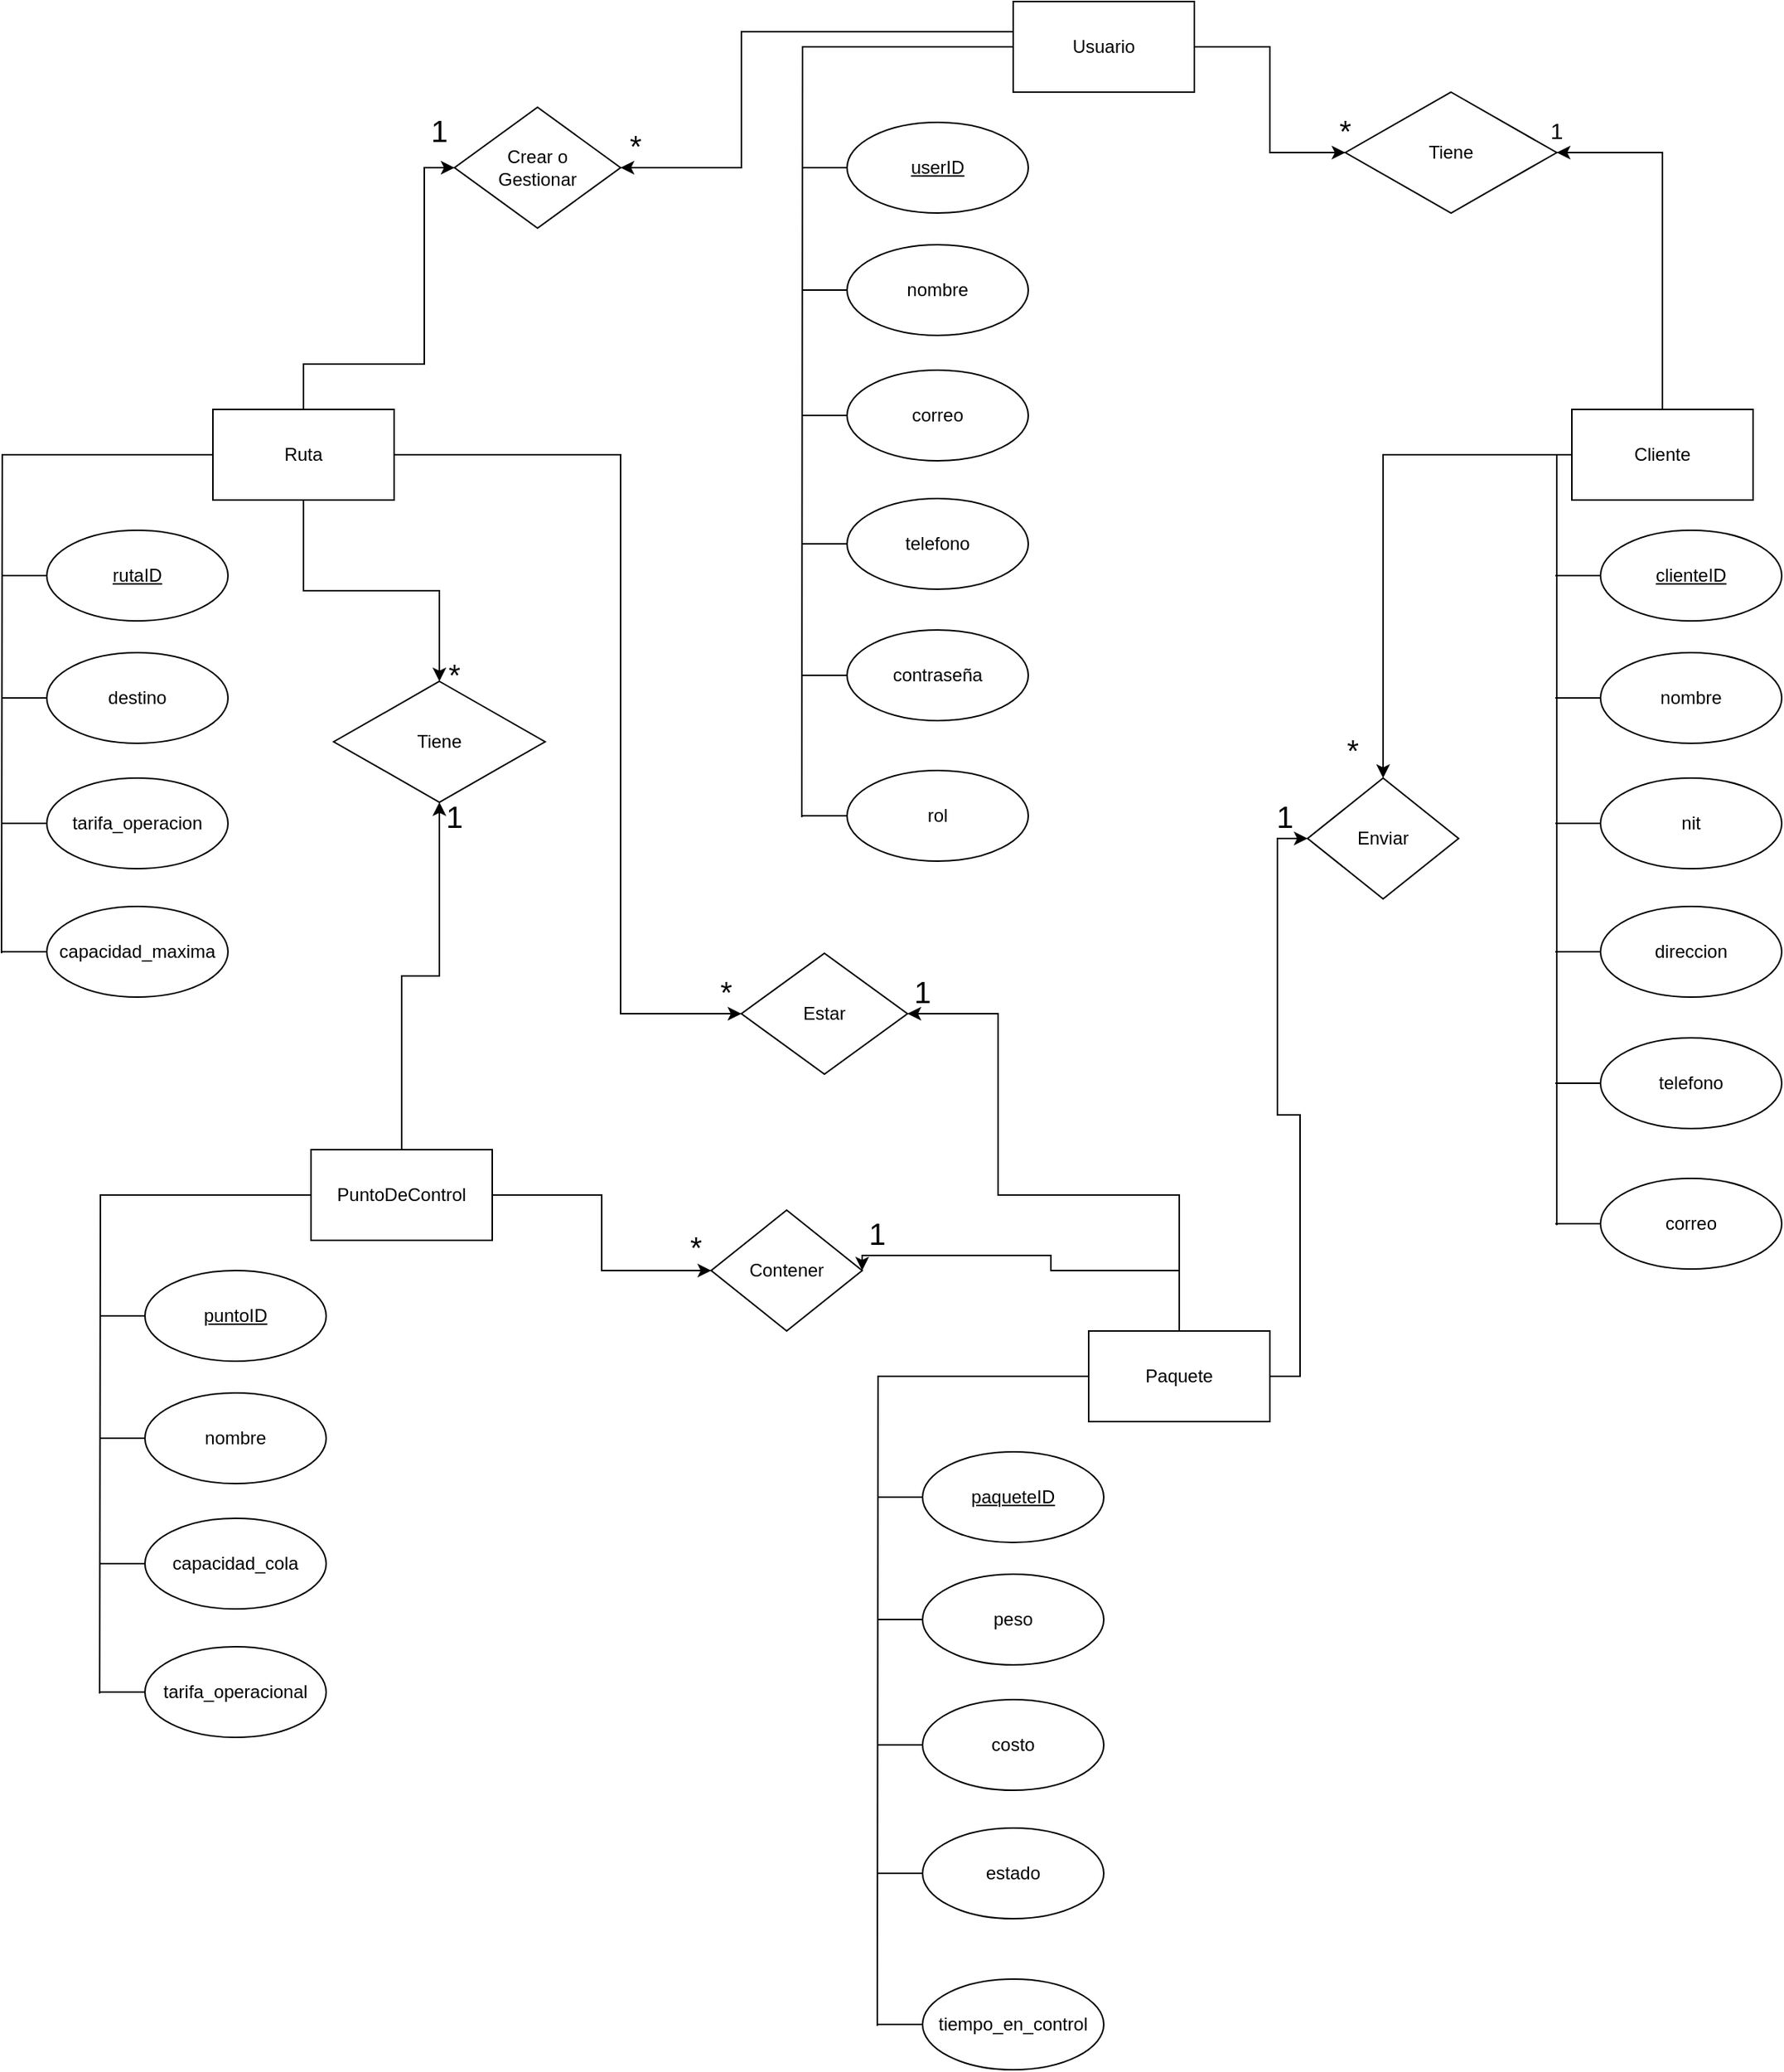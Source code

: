 <mxfile version="24.1.0" type="device">
  <diagram id="R2lEEEUBdFMjLlhIrx00" name="Page-1">
    <mxGraphModel dx="1874" dy="596" grid="1" gridSize="10" guides="1" tooltips="1" connect="1" arrows="1" fold="1" page="1" pageScale="1" pageWidth="850" pageHeight="1100" math="0" shadow="0" extFonts="Permanent Marker^https://fonts.googleapis.com/css?family=Permanent+Marker">
      <root>
        <mxCell id="0" />
        <mxCell id="1" parent="0" />
        <mxCell id="WPcTRsQgJdBZM3L3inyo-1" style="edgeStyle=orthogonalEdgeStyle;rounded=0;orthogonalLoop=1;jettySize=auto;html=1;endArrow=none;endFill=0;" parent="1" source="6vag_cMdmUYdiqcYTjWu-20" edge="1">
          <mxGeometry relative="1" as="geometry">
            <mxPoint x="40" y="610" as="targetPoint" />
          </mxGeometry>
        </mxCell>
        <mxCell id="WBcqXcJ5B3c2lwcDbMou-9" style="edgeStyle=orthogonalEdgeStyle;rounded=0;orthogonalLoop=1;jettySize=auto;html=1;" parent="1" source="6vag_cMdmUYdiqcYTjWu-20" target="WBcqXcJ5B3c2lwcDbMou-1" edge="1">
          <mxGeometry relative="1" as="geometry" />
        </mxCell>
        <mxCell id="WBcqXcJ5B3c2lwcDbMou-15" style="edgeStyle=orthogonalEdgeStyle;rounded=0;orthogonalLoop=1;jettySize=auto;html=1;entryX=1;entryY=0.5;entryDx=0;entryDy=0;" parent="1" source="6vag_cMdmUYdiqcYTjWu-20" target="WBcqXcJ5B3c2lwcDbMou-2" edge="1">
          <mxGeometry relative="1" as="geometry">
            <Array as="points">
              <mxPoint y="90" />
              <mxPoint y="180" />
            </Array>
          </mxGeometry>
        </mxCell>
        <mxCell id="6vag_cMdmUYdiqcYTjWu-20" value="Usuario" style="rounded=0;whiteSpace=wrap;html=1;" parent="1" vertex="1">
          <mxGeometry x="180" y="70" width="120" height="60" as="geometry" />
        </mxCell>
        <mxCell id="WPcTRsQgJdBZM3L3inyo-2" style="edgeStyle=orthogonalEdgeStyle;rounded=0;orthogonalLoop=1;jettySize=auto;html=1;endArrow=none;endFill=0;" parent="1" source="6vag_cMdmUYdiqcYTjWu-21" edge="1">
          <mxGeometry relative="1" as="geometry">
            <mxPoint x="40" y="180" as="targetPoint" />
          </mxGeometry>
        </mxCell>
        <mxCell id="6vag_cMdmUYdiqcYTjWu-21" value="&lt;u&gt;userID&lt;/u&gt;" style="ellipse;whiteSpace=wrap;html=1;" parent="1" vertex="1">
          <mxGeometry x="70" y="150" width="120" height="60" as="geometry" />
        </mxCell>
        <mxCell id="WPcTRsQgJdBZM3L3inyo-3" style="edgeStyle=orthogonalEdgeStyle;rounded=0;orthogonalLoop=1;jettySize=auto;html=1;endArrow=none;endFill=0;" parent="1" source="6vag_cMdmUYdiqcYTjWu-22" edge="1">
          <mxGeometry relative="1" as="geometry">
            <mxPoint x="40" y="261" as="targetPoint" />
          </mxGeometry>
        </mxCell>
        <mxCell id="6vag_cMdmUYdiqcYTjWu-22" value="nombre" style="ellipse;whiteSpace=wrap;html=1;" parent="1" vertex="1">
          <mxGeometry x="70" y="231" width="120" height="60" as="geometry" />
        </mxCell>
        <mxCell id="WPcTRsQgJdBZM3L3inyo-4" style="edgeStyle=orthogonalEdgeStyle;rounded=0;orthogonalLoop=1;jettySize=auto;html=1;endArrow=none;endFill=0;" parent="1" source="6vag_cMdmUYdiqcYTjWu-23" edge="1">
          <mxGeometry relative="1" as="geometry">
            <mxPoint x="40" y="344" as="targetPoint" />
          </mxGeometry>
        </mxCell>
        <mxCell id="6vag_cMdmUYdiqcYTjWu-23" value="correo" style="ellipse;whiteSpace=wrap;html=1;" parent="1" vertex="1">
          <mxGeometry x="70" y="314" width="120" height="60" as="geometry" />
        </mxCell>
        <mxCell id="WPcTRsQgJdBZM3L3inyo-5" style="edgeStyle=orthogonalEdgeStyle;rounded=0;orthogonalLoop=1;jettySize=auto;html=1;endArrow=none;endFill=0;" parent="1" source="6vag_cMdmUYdiqcYTjWu-24" edge="1">
          <mxGeometry relative="1" as="geometry">
            <mxPoint x="40" y="429" as="targetPoint" />
          </mxGeometry>
        </mxCell>
        <mxCell id="6vag_cMdmUYdiqcYTjWu-24" value="telefono" style="ellipse;whiteSpace=wrap;html=1;" parent="1" vertex="1">
          <mxGeometry x="70" y="399" width="120" height="60" as="geometry" />
        </mxCell>
        <mxCell id="WPcTRsQgJdBZM3L3inyo-6" style="edgeStyle=orthogonalEdgeStyle;rounded=0;orthogonalLoop=1;jettySize=auto;html=1;endArrow=none;endFill=0;" parent="1" source="6vag_cMdmUYdiqcYTjWu-25" edge="1">
          <mxGeometry relative="1" as="geometry">
            <mxPoint x="40" y="516" as="targetPoint" />
          </mxGeometry>
        </mxCell>
        <mxCell id="6vag_cMdmUYdiqcYTjWu-25" value="contraseña" style="ellipse;whiteSpace=wrap;html=1;" parent="1" vertex="1">
          <mxGeometry x="70" y="486" width="120" height="60" as="geometry" />
        </mxCell>
        <mxCell id="WPcTRsQgJdBZM3L3inyo-7" style="edgeStyle=orthogonalEdgeStyle;rounded=0;orthogonalLoop=1;jettySize=auto;html=1;endArrow=none;endFill=0;" parent="1" source="6vag_cMdmUYdiqcYTjWu-26" edge="1">
          <mxGeometry relative="1" as="geometry">
            <mxPoint x="40" y="609" as="targetPoint" />
          </mxGeometry>
        </mxCell>
        <mxCell id="6vag_cMdmUYdiqcYTjWu-26" value="rol" style="ellipse;whiteSpace=wrap;html=1;" parent="1" vertex="1">
          <mxGeometry x="70" y="579" width="120" height="60" as="geometry" />
        </mxCell>
        <mxCell id="WBcqXcJ5B3c2lwcDbMou-10" style="edgeStyle=orthogonalEdgeStyle;rounded=0;orthogonalLoop=1;jettySize=auto;html=1;entryX=0.5;entryY=0;entryDx=0;entryDy=0;startArrow=classic;startFill=1;endArrow=none;endFill=0;" parent="1" source="WBcqXcJ5B3c2lwcDbMou-1" target="WPcTRsQgJdBZM3L3inyo-9" edge="1">
          <mxGeometry relative="1" as="geometry" />
        </mxCell>
        <mxCell id="WBcqXcJ5B3c2lwcDbMou-1" value="Tiene" style="rhombus;whiteSpace=wrap;html=1;" parent="1" vertex="1">
          <mxGeometry x="400" y="130" width="140" height="80" as="geometry" />
        </mxCell>
        <mxCell id="WBcqXcJ5B3c2lwcDbMou-2" value="Crear o&lt;br&gt;Gestionar" style="rhombus;whiteSpace=wrap;html=1;" parent="1" vertex="1">
          <mxGeometry x="-190" y="140" width="110" height="80" as="geometry" />
        </mxCell>
        <mxCell id="WBcqXcJ5B3c2lwcDbMou-3" value="Tiene" style="rhombus;whiteSpace=wrap;html=1;" parent="1" vertex="1">
          <mxGeometry x="-270" y="520" width="140" height="80" as="geometry" />
        </mxCell>
        <mxCell id="WBcqXcJ5B3c2lwcDbMou-4" value="Contener" style="rhombus;whiteSpace=wrap;html=1;" parent="1" vertex="1">
          <mxGeometry x="-20" y="870" width="100" height="80" as="geometry" />
        </mxCell>
        <mxCell id="WBcqXcJ5B3c2lwcDbMou-5" value="Estar" style="rhombus;whiteSpace=wrap;html=1;" parent="1" vertex="1">
          <mxGeometry y="700" width="110" height="80" as="geometry" />
        </mxCell>
        <mxCell id="WBcqXcJ5B3c2lwcDbMou-8" value="" style="group" parent="1" vertex="1" connectable="0">
          <mxGeometry x="410" y="340" width="260" height="569" as="geometry" />
        </mxCell>
        <mxCell id="WPcTRsQgJdBZM3L3inyo-8" style="edgeStyle=orthogonalEdgeStyle;rounded=0;orthogonalLoop=1;jettySize=auto;html=1;endArrow=none;endFill=0;" parent="WBcqXcJ5B3c2lwcDbMou-8" source="WPcTRsQgJdBZM3L3inyo-9" edge="1">
          <mxGeometry relative="1" as="geometry">
            <mxPoint x="130" y="540" as="targetPoint" />
            <Array as="points">
              <mxPoint x="130" y="30" />
              <mxPoint x="130" y="540" />
            </Array>
          </mxGeometry>
        </mxCell>
        <mxCell id="WBcqXcJ5B3c2lwcDbMou-44" style="edgeStyle=orthogonalEdgeStyle;rounded=0;orthogonalLoop=1;jettySize=auto;html=1;entryX=0.5;entryY=0;entryDx=0;entryDy=0;" parent="WBcqXcJ5B3c2lwcDbMou-8" source="WPcTRsQgJdBZM3L3inyo-9" target="WBcqXcJ5B3c2lwcDbMou-6" edge="1">
          <mxGeometry relative="1" as="geometry" />
        </mxCell>
        <mxCell id="WPcTRsQgJdBZM3L3inyo-9" value="Cliente" style="rounded=0;whiteSpace=wrap;html=1;" parent="WBcqXcJ5B3c2lwcDbMou-8" vertex="1">
          <mxGeometry x="140" width="120" height="60" as="geometry" />
        </mxCell>
        <mxCell id="WPcTRsQgJdBZM3L3inyo-10" style="edgeStyle=orthogonalEdgeStyle;rounded=0;orthogonalLoop=1;jettySize=auto;html=1;endArrow=none;endFill=0;" parent="WBcqXcJ5B3c2lwcDbMou-8" source="WPcTRsQgJdBZM3L3inyo-11" edge="1">
          <mxGeometry relative="1" as="geometry">
            <mxPoint x="129" y="110" as="targetPoint" />
          </mxGeometry>
        </mxCell>
        <mxCell id="WPcTRsQgJdBZM3L3inyo-11" value="&lt;u&gt;clienteID&lt;/u&gt;" style="ellipse;whiteSpace=wrap;html=1;" parent="WBcqXcJ5B3c2lwcDbMou-8" vertex="1">
          <mxGeometry x="159" y="80" width="120" height="60" as="geometry" />
        </mxCell>
        <mxCell id="WPcTRsQgJdBZM3L3inyo-12" style="edgeStyle=orthogonalEdgeStyle;rounded=0;orthogonalLoop=1;jettySize=auto;html=1;endArrow=none;endFill=0;" parent="WBcqXcJ5B3c2lwcDbMou-8" source="WPcTRsQgJdBZM3L3inyo-13" edge="1">
          <mxGeometry relative="1" as="geometry">
            <mxPoint x="129" y="191" as="targetPoint" />
          </mxGeometry>
        </mxCell>
        <mxCell id="WPcTRsQgJdBZM3L3inyo-13" value="nombre" style="ellipse;whiteSpace=wrap;html=1;" parent="WBcqXcJ5B3c2lwcDbMou-8" vertex="1">
          <mxGeometry x="159" y="161" width="120" height="60" as="geometry" />
        </mxCell>
        <mxCell id="WPcTRsQgJdBZM3L3inyo-14" style="edgeStyle=orthogonalEdgeStyle;rounded=0;orthogonalLoop=1;jettySize=auto;html=1;endArrow=none;endFill=0;" parent="WBcqXcJ5B3c2lwcDbMou-8" source="WPcTRsQgJdBZM3L3inyo-15" edge="1">
          <mxGeometry relative="1" as="geometry">
            <mxPoint x="129" y="274" as="targetPoint" />
          </mxGeometry>
        </mxCell>
        <mxCell id="WPcTRsQgJdBZM3L3inyo-15" value="nit" style="ellipse;whiteSpace=wrap;html=1;" parent="WBcqXcJ5B3c2lwcDbMou-8" vertex="1">
          <mxGeometry x="159" y="244" width="120" height="60" as="geometry" />
        </mxCell>
        <mxCell id="WPcTRsQgJdBZM3L3inyo-16" style="edgeStyle=orthogonalEdgeStyle;rounded=0;orthogonalLoop=1;jettySize=auto;html=1;endArrow=none;endFill=0;" parent="WBcqXcJ5B3c2lwcDbMou-8" source="WPcTRsQgJdBZM3L3inyo-17" edge="1">
          <mxGeometry relative="1" as="geometry">
            <mxPoint x="129" y="359" as="targetPoint" />
          </mxGeometry>
        </mxCell>
        <mxCell id="WPcTRsQgJdBZM3L3inyo-17" value="direccion" style="ellipse;whiteSpace=wrap;html=1;" parent="WBcqXcJ5B3c2lwcDbMou-8" vertex="1">
          <mxGeometry x="159" y="329" width="120" height="60" as="geometry" />
        </mxCell>
        <mxCell id="WPcTRsQgJdBZM3L3inyo-18" style="edgeStyle=orthogonalEdgeStyle;rounded=0;orthogonalLoop=1;jettySize=auto;html=1;endArrow=none;endFill=0;" parent="WBcqXcJ5B3c2lwcDbMou-8" source="WPcTRsQgJdBZM3L3inyo-19" edge="1">
          <mxGeometry relative="1" as="geometry">
            <mxPoint x="129" y="446" as="targetPoint" />
          </mxGeometry>
        </mxCell>
        <mxCell id="WPcTRsQgJdBZM3L3inyo-19" value="telefono" style="ellipse;whiteSpace=wrap;html=1;" parent="WBcqXcJ5B3c2lwcDbMou-8" vertex="1">
          <mxGeometry x="159" y="416" width="120" height="60" as="geometry" />
        </mxCell>
        <mxCell id="WPcTRsQgJdBZM3L3inyo-20" style="edgeStyle=orthogonalEdgeStyle;rounded=0;orthogonalLoop=1;jettySize=auto;html=1;endArrow=none;endFill=0;" parent="WBcqXcJ5B3c2lwcDbMou-8" source="WPcTRsQgJdBZM3L3inyo-21" edge="1">
          <mxGeometry relative="1" as="geometry">
            <mxPoint x="129" y="539" as="targetPoint" />
          </mxGeometry>
        </mxCell>
        <mxCell id="WPcTRsQgJdBZM3L3inyo-21" value="correo" style="ellipse;whiteSpace=wrap;html=1;" parent="WBcqXcJ5B3c2lwcDbMou-8" vertex="1">
          <mxGeometry x="159" y="509" width="120" height="60" as="geometry" />
        </mxCell>
        <mxCell id="WBcqXcJ5B3c2lwcDbMou-6" value="Enviar" style="rhombus;whiteSpace=wrap;html=1;" parent="WBcqXcJ5B3c2lwcDbMou-8" vertex="1">
          <mxGeometry x="-35" y="244" width="100" height="80" as="geometry" />
        </mxCell>
        <mxCell id="WBcqXcJ5B3c2lwcDbMou-46" value="*" style="text;html=1;align=center;verticalAlign=middle;whiteSpace=wrap;rounded=0;fontSize=20;" parent="WBcqXcJ5B3c2lwcDbMou-8" vertex="1">
          <mxGeometry x="-35" y="210" width="60" height="30" as="geometry" />
        </mxCell>
        <mxCell id="WBcqXcJ5B3c2lwcDbMou-11" value="*" style="text;html=1;align=center;verticalAlign=middle;whiteSpace=wrap;rounded=0;fontSize=20;" parent="1" vertex="1">
          <mxGeometry x="370" y="140" width="60" height="30" as="geometry" />
        </mxCell>
        <mxCell id="WBcqXcJ5B3c2lwcDbMou-12" value="1" style="text;html=1;align=center;verticalAlign=middle;whiteSpace=wrap;rounded=0;fontSize=15;" parent="1" vertex="1">
          <mxGeometry x="510" y="140" width="60" height="30" as="geometry" />
        </mxCell>
        <mxCell id="WBcqXcJ5B3c2lwcDbMou-14" value="" style="group" parent="1" vertex="1" connectable="0">
          <mxGeometry x="-490" y="340" width="260" height="389" as="geometry" />
        </mxCell>
        <mxCell id="WPcTRsQgJdBZM3L3inyo-22" style="edgeStyle=orthogonalEdgeStyle;rounded=0;orthogonalLoop=1;jettySize=auto;html=1;endArrow=none;endFill=0;" parent="WBcqXcJ5B3c2lwcDbMou-14" source="WPcTRsQgJdBZM3L3inyo-23" edge="1">
          <mxGeometry relative="1" as="geometry">
            <mxPoint y="360" as="targetPoint" />
          </mxGeometry>
        </mxCell>
        <mxCell id="WPcTRsQgJdBZM3L3inyo-23" value="Ruta" style="rounded=0;whiteSpace=wrap;html=1;" parent="WBcqXcJ5B3c2lwcDbMou-14" vertex="1">
          <mxGeometry x="140" width="120" height="60" as="geometry" />
        </mxCell>
        <mxCell id="WPcTRsQgJdBZM3L3inyo-24" style="edgeStyle=orthogonalEdgeStyle;rounded=0;orthogonalLoop=1;jettySize=auto;html=1;endArrow=none;endFill=0;" parent="WBcqXcJ5B3c2lwcDbMou-14" source="WPcTRsQgJdBZM3L3inyo-25" edge="1">
          <mxGeometry relative="1" as="geometry">
            <mxPoint y="110" as="targetPoint" />
          </mxGeometry>
        </mxCell>
        <mxCell id="WPcTRsQgJdBZM3L3inyo-25" value="&lt;u&gt;rutaID&lt;/u&gt;" style="ellipse;whiteSpace=wrap;html=1;" parent="WBcqXcJ5B3c2lwcDbMou-14" vertex="1">
          <mxGeometry x="30" y="80" width="120" height="60" as="geometry" />
        </mxCell>
        <mxCell id="WPcTRsQgJdBZM3L3inyo-26" style="edgeStyle=orthogonalEdgeStyle;rounded=0;orthogonalLoop=1;jettySize=auto;html=1;endArrow=none;endFill=0;" parent="WBcqXcJ5B3c2lwcDbMou-14" source="WPcTRsQgJdBZM3L3inyo-27" edge="1">
          <mxGeometry relative="1" as="geometry">
            <mxPoint y="191" as="targetPoint" />
          </mxGeometry>
        </mxCell>
        <mxCell id="WPcTRsQgJdBZM3L3inyo-27" value="destino" style="ellipse;whiteSpace=wrap;html=1;" parent="WBcqXcJ5B3c2lwcDbMou-14" vertex="1">
          <mxGeometry x="30" y="161" width="120" height="60" as="geometry" />
        </mxCell>
        <mxCell id="WPcTRsQgJdBZM3L3inyo-28" style="edgeStyle=orthogonalEdgeStyle;rounded=0;orthogonalLoop=1;jettySize=auto;html=1;endArrow=none;endFill=0;" parent="WBcqXcJ5B3c2lwcDbMou-14" source="WPcTRsQgJdBZM3L3inyo-29" edge="1">
          <mxGeometry relative="1" as="geometry">
            <mxPoint y="274" as="targetPoint" />
          </mxGeometry>
        </mxCell>
        <mxCell id="WPcTRsQgJdBZM3L3inyo-29" value="tarifa_operacion" style="ellipse;whiteSpace=wrap;html=1;" parent="WBcqXcJ5B3c2lwcDbMou-14" vertex="1">
          <mxGeometry x="30" y="244" width="120" height="60" as="geometry" />
        </mxCell>
        <mxCell id="WPcTRsQgJdBZM3L3inyo-30" style="edgeStyle=orthogonalEdgeStyle;rounded=0;orthogonalLoop=1;jettySize=auto;html=1;endArrow=none;endFill=0;" parent="WBcqXcJ5B3c2lwcDbMou-14" source="WPcTRsQgJdBZM3L3inyo-31" edge="1">
          <mxGeometry relative="1" as="geometry">
            <mxPoint y="359" as="targetPoint" />
          </mxGeometry>
        </mxCell>
        <mxCell id="WPcTRsQgJdBZM3L3inyo-31" value="capacidad_maxima" style="ellipse;whiteSpace=wrap;html=1;" parent="WBcqXcJ5B3c2lwcDbMou-14" vertex="1">
          <mxGeometry x="30" y="329" width="120" height="60" as="geometry" />
        </mxCell>
        <mxCell id="WBcqXcJ5B3c2lwcDbMou-17" style="edgeStyle=orthogonalEdgeStyle;rounded=0;orthogonalLoop=1;jettySize=auto;html=1;entryX=0;entryY=0.5;entryDx=0;entryDy=0;" parent="1" source="WPcTRsQgJdBZM3L3inyo-23" target="WBcqXcJ5B3c2lwcDbMou-2" edge="1">
          <mxGeometry relative="1" as="geometry">
            <Array as="points">
              <mxPoint x="-290" y="310" />
              <mxPoint x="-210" y="310" />
              <mxPoint x="-210" y="180" />
            </Array>
          </mxGeometry>
        </mxCell>
        <mxCell id="WBcqXcJ5B3c2lwcDbMou-18" value="*" style="text;html=1;align=center;verticalAlign=middle;whiteSpace=wrap;rounded=0;fontSize=20;" parent="1" vertex="1">
          <mxGeometry x="-100" y="150" width="60" height="30" as="geometry" />
        </mxCell>
        <mxCell id="WBcqXcJ5B3c2lwcDbMou-21" value="1" style="text;html=1;align=center;verticalAlign=middle;whiteSpace=wrap;rounded=0;fontSize=20;" parent="1" vertex="1">
          <mxGeometry x="-230" y="140" width="60" height="30" as="geometry" />
        </mxCell>
        <mxCell id="WBcqXcJ5B3c2lwcDbMou-22" value="" style="group" parent="1" vertex="1" connectable="0">
          <mxGeometry x="-425" y="830" width="260" height="389" as="geometry" />
        </mxCell>
        <mxCell id="WPcTRsQgJdBZM3L3inyo-36" style="edgeStyle=orthogonalEdgeStyle;rounded=0;orthogonalLoop=1;jettySize=auto;html=1;endArrow=none;endFill=0;" parent="WBcqXcJ5B3c2lwcDbMou-22" source="WPcTRsQgJdBZM3L3inyo-37" edge="1">
          <mxGeometry relative="1" as="geometry">
            <mxPoint y="360" as="targetPoint" />
          </mxGeometry>
        </mxCell>
        <mxCell id="WPcTRsQgJdBZM3L3inyo-37" value="PuntoDeControl" style="rounded=0;whiteSpace=wrap;html=1;" parent="WBcqXcJ5B3c2lwcDbMou-22" vertex="1">
          <mxGeometry x="140" width="120" height="60" as="geometry" />
        </mxCell>
        <mxCell id="WPcTRsQgJdBZM3L3inyo-38" style="edgeStyle=orthogonalEdgeStyle;rounded=0;orthogonalLoop=1;jettySize=auto;html=1;endArrow=none;endFill=0;" parent="WBcqXcJ5B3c2lwcDbMou-22" source="WPcTRsQgJdBZM3L3inyo-39" edge="1">
          <mxGeometry relative="1" as="geometry">
            <mxPoint y="110" as="targetPoint" />
          </mxGeometry>
        </mxCell>
        <mxCell id="WPcTRsQgJdBZM3L3inyo-39" value="&lt;u&gt;puntoID&lt;/u&gt;" style="ellipse;whiteSpace=wrap;html=1;" parent="WBcqXcJ5B3c2lwcDbMou-22" vertex="1">
          <mxGeometry x="30" y="80" width="120" height="60" as="geometry" />
        </mxCell>
        <mxCell id="WPcTRsQgJdBZM3L3inyo-40" style="edgeStyle=orthogonalEdgeStyle;rounded=0;orthogonalLoop=1;jettySize=auto;html=1;endArrow=none;endFill=0;" parent="WBcqXcJ5B3c2lwcDbMou-22" source="WPcTRsQgJdBZM3L3inyo-41" edge="1">
          <mxGeometry relative="1" as="geometry">
            <mxPoint y="191" as="targetPoint" />
          </mxGeometry>
        </mxCell>
        <mxCell id="WPcTRsQgJdBZM3L3inyo-41" value="nombre" style="ellipse;whiteSpace=wrap;html=1;" parent="WBcqXcJ5B3c2lwcDbMou-22" vertex="1">
          <mxGeometry x="30" y="161" width="120" height="60" as="geometry" />
        </mxCell>
        <mxCell id="WPcTRsQgJdBZM3L3inyo-42" style="edgeStyle=orthogonalEdgeStyle;rounded=0;orthogonalLoop=1;jettySize=auto;html=1;endArrow=none;endFill=0;" parent="WBcqXcJ5B3c2lwcDbMou-22" source="WPcTRsQgJdBZM3L3inyo-43" edge="1">
          <mxGeometry relative="1" as="geometry">
            <mxPoint y="274" as="targetPoint" />
          </mxGeometry>
        </mxCell>
        <mxCell id="WPcTRsQgJdBZM3L3inyo-43" value="capacidad_cola" style="ellipse;whiteSpace=wrap;html=1;" parent="WBcqXcJ5B3c2lwcDbMou-22" vertex="1">
          <mxGeometry x="30" y="244" width="120" height="60" as="geometry" />
        </mxCell>
        <mxCell id="WPcTRsQgJdBZM3L3inyo-44" style="edgeStyle=orthogonalEdgeStyle;rounded=0;orthogonalLoop=1;jettySize=auto;html=1;endArrow=none;endFill=0;" parent="WBcqXcJ5B3c2lwcDbMou-22" source="WPcTRsQgJdBZM3L3inyo-45" edge="1">
          <mxGeometry relative="1" as="geometry">
            <mxPoint y="359" as="targetPoint" />
          </mxGeometry>
        </mxCell>
        <mxCell id="WPcTRsQgJdBZM3L3inyo-45" value="tarifa_operacional" style="ellipse;whiteSpace=wrap;html=1;" parent="WBcqXcJ5B3c2lwcDbMou-22" vertex="1">
          <mxGeometry x="30" y="329" width="120" height="60" as="geometry" />
        </mxCell>
        <mxCell id="WBcqXcJ5B3c2lwcDbMou-35" style="edgeStyle=orthogonalEdgeStyle;rounded=0;orthogonalLoop=1;jettySize=auto;html=1;entryX=0.5;entryY=0;entryDx=0;entryDy=0;" parent="1" source="WPcTRsQgJdBZM3L3inyo-23" target="WBcqXcJ5B3c2lwcDbMou-3" edge="1">
          <mxGeometry relative="1" as="geometry" />
        </mxCell>
        <mxCell id="WBcqXcJ5B3c2lwcDbMou-36" style="edgeStyle=orthogonalEdgeStyle;rounded=0;orthogonalLoop=1;jettySize=auto;html=1;" parent="1" source="WPcTRsQgJdBZM3L3inyo-37" target="WBcqXcJ5B3c2lwcDbMou-3" edge="1">
          <mxGeometry relative="1" as="geometry" />
        </mxCell>
        <mxCell id="WBcqXcJ5B3c2lwcDbMou-37" value="*" style="text;html=1;align=center;verticalAlign=middle;whiteSpace=wrap;rounded=0;fontSize=20;" parent="1" vertex="1">
          <mxGeometry x="-220" y="500" width="60" height="30" as="geometry" />
        </mxCell>
        <mxCell id="WBcqXcJ5B3c2lwcDbMou-38" value="1" style="text;html=1;align=center;verticalAlign=middle;whiteSpace=wrap;rounded=0;fontSize=20;" parent="1" vertex="1">
          <mxGeometry x="-220" y="594" width="60" height="30" as="geometry" />
        </mxCell>
        <mxCell id="WBcqXcJ5B3c2lwcDbMou-39" value="" style="group" parent="1" vertex="1" connectable="0">
          <mxGeometry x="90" y="950" width="260" height="489" as="geometry" />
        </mxCell>
        <mxCell id="WPcTRsQgJdBZM3L3inyo-46" style="edgeStyle=orthogonalEdgeStyle;rounded=0;orthogonalLoop=1;jettySize=auto;html=1;endArrow=none;endFill=0;" parent="WBcqXcJ5B3c2lwcDbMou-39" source="WPcTRsQgJdBZM3L3inyo-47" edge="1">
          <mxGeometry relative="1" as="geometry">
            <mxPoint y="460" as="targetPoint" />
          </mxGeometry>
        </mxCell>
        <mxCell id="WPcTRsQgJdBZM3L3inyo-47" value="Paquete" style="rounded=0;whiteSpace=wrap;html=1;" parent="WBcqXcJ5B3c2lwcDbMou-39" vertex="1">
          <mxGeometry x="140" width="120" height="60" as="geometry" />
        </mxCell>
        <mxCell id="WPcTRsQgJdBZM3L3inyo-48" style="edgeStyle=orthogonalEdgeStyle;rounded=0;orthogonalLoop=1;jettySize=auto;html=1;endArrow=none;endFill=0;" parent="WBcqXcJ5B3c2lwcDbMou-39" source="WPcTRsQgJdBZM3L3inyo-49" edge="1">
          <mxGeometry relative="1" as="geometry">
            <mxPoint y="110" as="targetPoint" />
          </mxGeometry>
        </mxCell>
        <mxCell id="WPcTRsQgJdBZM3L3inyo-49" value="&lt;u&gt;paqueteID&lt;/u&gt;" style="ellipse;whiteSpace=wrap;html=1;" parent="WBcqXcJ5B3c2lwcDbMou-39" vertex="1">
          <mxGeometry x="30" y="80" width="120" height="60" as="geometry" />
        </mxCell>
        <mxCell id="WPcTRsQgJdBZM3L3inyo-50" style="edgeStyle=orthogonalEdgeStyle;rounded=0;orthogonalLoop=1;jettySize=auto;html=1;endArrow=none;endFill=0;" parent="WBcqXcJ5B3c2lwcDbMou-39" source="WPcTRsQgJdBZM3L3inyo-51" edge="1">
          <mxGeometry relative="1" as="geometry">
            <mxPoint y="191" as="targetPoint" />
          </mxGeometry>
        </mxCell>
        <mxCell id="WPcTRsQgJdBZM3L3inyo-51" value="peso" style="ellipse;whiteSpace=wrap;html=1;" parent="WBcqXcJ5B3c2lwcDbMou-39" vertex="1">
          <mxGeometry x="30" y="161" width="120" height="60" as="geometry" />
        </mxCell>
        <mxCell id="WPcTRsQgJdBZM3L3inyo-52" style="edgeStyle=orthogonalEdgeStyle;rounded=0;orthogonalLoop=1;jettySize=auto;html=1;endArrow=none;endFill=0;" parent="WBcqXcJ5B3c2lwcDbMou-39" source="WPcTRsQgJdBZM3L3inyo-53" edge="1">
          <mxGeometry relative="1" as="geometry">
            <mxPoint y="274" as="targetPoint" />
          </mxGeometry>
        </mxCell>
        <mxCell id="WPcTRsQgJdBZM3L3inyo-53" value="costo" style="ellipse;whiteSpace=wrap;html=1;" parent="WBcqXcJ5B3c2lwcDbMou-39" vertex="1">
          <mxGeometry x="30" y="244" width="120" height="60" as="geometry" />
        </mxCell>
        <mxCell id="WPcTRsQgJdBZM3L3inyo-54" style="edgeStyle=orthogonalEdgeStyle;rounded=0;orthogonalLoop=1;jettySize=auto;html=1;endArrow=none;endFill=0;" parent="WBcqXcJ5B3c2lwcDbMou-39" source="WPcTRsQgJdBZM3L3inyo-55" edge="1">
          <mxGeometry relative="1" as="geometry">
            <mxPoint y="359" as="targetPoint" />
          </mxGeometry>
        </mxCell>
        <mxCell id="WPcTRsQgJdBZM3L3inyo-55" value="estado" style="ellipse;whiteSpace=wrap;html=1;" parent="WBcqXcJ5B3c2lwcDbMou-39" vertex="1">
          <mxGeometry x="30" y="329" width="120" height="60" as="geometry" />
        </mxCell>
        <mxCell id="WPcTRsQgJdBZM3L3inyo-56" value="tiempo_en_control" style="ellipse;whiteSpace=wrap;html=1;" parent="WBcqXcJ5B3c2lwcDbMou-39" vertex="1">
          <mxGeometry x="30" y="429" width="120" height="60" as="geometry" />
        </mxCell>
        <mxCell id="WPcTRsQgJdBZM3L3inyo-57" style="edgeStyle=orthogonalEdgeStyle;rounded=0;orthogonalLoop=1;jettySize=auto;html=1;endArrow=none;endFill=0;" parent="WBcqXcJ5B3c2lwcDbMou-39" edge="1">
          <mxGeometry relative="1" as="geometry">
            <mxPoint y="459" as="targetPoint" />
            <mxPoint x="30" y="459" as="sourcePoint" />
          </mxGeometry>
        </mxCell>
        <mxCell id="WBcqXcJ5B3c2lwcDbMou-40" style="edgeStyle=orthogonalEdgeStyle;rounded=0;orthogonalLoop=1;jettySize=auto;html=1;" parent="1" source="WPcTRsQgJdBZM3L3inyo-37" target="WBcqXcJ5B3c2lwcDbMou-4" edge="1">
          <mxGeometry relative="1" as="geometry" />
        </mxCell>
        <mxCell id="WBcqXcJ5B3c2lwcDbMou-41" style="edgeStyle=orthogonalEdgeStyle;rounded=0;orthogonalLoop=1;jettySize=auto;html=1;entryX=1;entryY=0.5;entryDx=0;entryDy=0;" parent="1" source="WPcTRsQgJdBZM3L3inyo-47" target="WBcqXcJ5B3c2lwcDbMou-4" edge="1">
          <mxGeometry relative="1" as="geometry">
            <Array as="points">
              <mxPoint x="290" y="910" />
              <mxPoint x="205" y="910" />
              <mxPoint x="205" y="900" />
              <mxPoint x="80" y="900" />
            </Array>
          </mxGeometry>
        </mxCell>
        <mxCell id="WBcqXcJ5B3c2lwcDbMou-42" value="*" style="text;html=1;align=center;verticalAlign=middle;whiteSpace=wrap;rounded=0;fontSize=20;" parent="1" vertex="1">
          <mxGeometry x="-60" y="879" width="60" height="30" as="geometry" />
        </mxCell>
        <mxCell id="WBcqXcJ5B3c2lwcDbMou-43" value="1" style="text;html=1;align=center;verticalAlign=middle;whiteSpace=wrap;rounded=0;fontSize=20;" parent="1" vertex="1">
          <mxGeometry x="60" y="870" width="60" height="30" as="geometry" />
        </mxCell>
        <mxCell id="WBcqXcJ5B3c2lwcDbMou-45" style="edgeStyle=orthogonalEdgeStyle;rounded=0;orthogonalLoop=1;jettySize=auto;html=1;entryX=0;entryY=0.5;entryDx=0;entryDy=0;" parent="1" source="WPcTRsQgJdBZM3L3inyo-47" target="WBcqXcJ5B3c2lwcDbMou-6" edge="1">
          <mxGeometry relative="1" as="geometry">
            <mxPoint x="370" y="640" as="targetPoint" />
          </mxGeometry>
        </mxCell>
        <mxCell id="WBcqXcJ5B3c2lwcDbMou-47" value="1" style="text;html=1;align=center;verticalAlign=middle;whiteSpace=wrap;rounded=0;fontSize=20;" parent="1" vertex="1">
          <mxGeometry x="330" y="594" width="60" height="30" as="geometry" />
        </mxCell>
        <mxCell id="WBcqXcJ5B3c2lwcDbMou-48" style="edgeStyle=orthogonalEdgeStyle;rounded=0;orthogonalLoop=1;jettySize=auto;html=1;entryX=0;entryY=0.5;entryDx=0;entryDy=0;" parent="1" source="WPcTRsQgJdBZM3L3inyo-23" target="WBcqXcJ5B3c2lwcDbMou-5" edge="1">
          <mxGeometry relative="1" as="geometry">
            <Array as="points">
              <mxPoint x="-80" y="370" />
              <mxPoint x="-80" y="740" />
            </Array>
          </mxGeometry>
        </mxCell>
        <mxCell id="WBcqXcJ5B3c2lwcDbMou-49" style="edgeStyle=orthogonalEdgeStyle;rounded=0;orthogonalLoop=1;jettySize=auto;html=1;entryX=1;entryY=0.5;entryDx=0;entryDy=0;" parent="1" source="WPcTRsQgJdBZM3L3inyo-47" target="WBcqXcJ5B3c2lwcDbMou-5" edge="1">
          <mxGeometry relative="1" as="geometry">
            <Array as="points">
              <mxPoint x="290" y="860" />
              <mxPoint x="170" y="860" />
              <mxPoint x="170" y="740" />
            </Array>
          </mxGeometry>
        </mxCell>
        <mxCell id="WBcqXcJ5B3c2lwcDbMou-50" value="*" style="text;html=1;align=center;verticalAlign=middle;whiteSpace=wrap;rounded=0;fontSize=20;" parent="1" vertex="1">
          <mxGeometry x="-40" y="710" width="60" height="30" as="geometry" />
        </mxCell>
        <mxCell id="WBcqXcJ5B3c2lwcDbMou-51" value="1" style="text;html=1;align=center;verticalAlign=middle;whiteSpace=wrap;rounded=0;fontSize=20;" parent="1" vertex="1">
          <mxGeometry x="90" y="710" width="60" height="30" as="geometry" />
        </mxCell>
      </root>
    </mxGraphModel>
  </diagram>
</mxfile>
